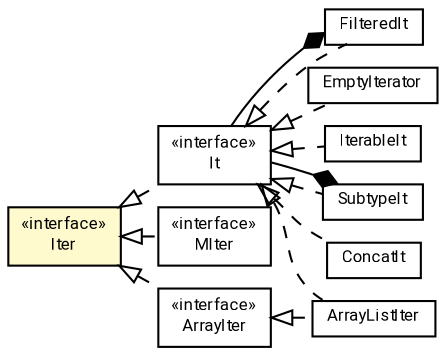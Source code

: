 #!/usr/local/bin/dot
#
# Class diagram 
# Generated by UMLGraph version R5_7_2-60-g0e99a6 (http://www.spinellis.gr/umlgraph/)
#

digraph G {
	graph [fontnames="svg"]
	edge [fontname="Roboto",fontsize=7,labelfontname="Roboto",labelfontsize=7,color="black"];
	node [fontname="Roboto",fontcolor="black",fontsize=8,shape=plaintext,margin=0,width=0,height=0];
	nodesep=0.15;
	ranksep=0.25;
	rankdir=LR;
	// de.lmu.ifi.dbs.elki.utilities.datastructures.iterator.EmptyIterator<O>
	c545531 [label=<<table title="de.lmu.ifi.dbs.elki.utilities.datastructures.iterator.EmptyIterator" border="0" cellborder="1" cellspacing="0" cellpadding="2" href="EmptyIterator.html" target="_parent">
		<tr><td><table border="0" cellspacing="0" cellpadding="1">
		<tr><td align="center" balign="center"> <font face="Roboto">EmptyIterator</font> </td></tr>
		</table></td></tr>
		</table>>, URL="EmptyIterator.html"];
	// de.lmu.ifi.dbs.elki.utilities.datastructures.iterator.Iter
	c545532 [label=<<table title="de.lmu.ifi.dbs.elki.utilities.datastructures.iterator.Iter" border="0" cellborder="1" cellspacing="0" cellpadding="2" bgcolor="LemonChiffon" href="Iter.html" target="_parent">
		<tr><td><table border="0" cellspacing="0" cellpadding="1">
		<tr><td align="center" balign="center"> &#171;interface&#187; </td></tr>
		<tr><td align="center" balign="center"> <font face="Roboto">Iter</font> </td></tr>
		</table></td></tr>
		</table>>, URL="Iter.html"];
	// de.lmu.ifi.dbs.elki.utilities.datastructures.iterator.FilteredIt<O>
	c545533 [label=<<table title="de.lmu.ifi.dbs.elki.utilities.datastructures.iterator.FilteredIt" border="0" cellborder="1" cellspacing="0" cellpadding="2" href="FilteredIt.html" target="_parent">
		<tr><td><table border="0" cellspacing="0" cellpadding="1">
		<tr><td align="center" balign="center"> <font face="Roboto">FilteredIt</font> </td></tr>
		</table></td></tr>
		</table>>, URL="FilteredIt.html"];
	// de.lmu.ifi.dbs.elki.utilities.datastructures.iterator.It<O>
	c545534 [label=<<table title="de.lmu.ifi.dbs.elki.utilities.datastructures.iterator.It" border="0" cellborder="1" cellspacing="0" cellpadding="2" href="It.html" target="_parent">
		<tr><td><table border="0" cellspacing="0" cellpadding="1">
		<tr><td align="center" balign="center"> &#171;interface&#187; </td></tr>
		<tr><td align="center" balign="center"> <font face="Roboto">It</font> </td></tr>
		</table></td></tr>
		</table>>, URL="It.html"];
	// de.lmu.ifi.dbs.elki.utilities.datastructures.iterator.MIter
	c545535 [label=<<table title="de.lmu.ifi.dbs.elki.utilities.datastructures.iterator.MIter" border="0" cellborder="1" cellspacing="0" cellpadding="2" href="MIter.html" target="_parent">
		<tr><td><table border="0" cellspacing="0" cellpadding="1">
		<tr><td align="center" balign="center"> &#171;interface&#187; </td></tr>
		<tr><td align="center" balign="center"> <font face="Roboto">MIter</font> </td></tr>
		</table></td></tr>
		</table>>, URL="MIter.html"];
	// de.lmu.ifi.dbs.elki.utilities.datastructures.iterator.IterableIt<O>
	c545536 [label=<<table title="de.lmu.ifi.dbs.elki.utilities.datastructures.iterator.IterableIt" border="0" cellborder="1" cellspacing="0" cellpadding="2" href="IterableIt.html" target="_parent">
		<tr><td><table border="0" cellspacing="0" cellpadding="1">
		<tr><td align="center" balign="center"> <font face="Roboto">IterableIt</font> </td></tr>
		</table></td></tr>
		</table>>, URL="IterableIt.html"];
	// de.lmu.ifi.dbs.elki.utilities.datastructures.iterator.SubtypeIt<O>
	c545537 [label=<<table title="de.lmu.ifi.dbs.elki.utilities.datastructures.iterator.SubtypeIt" border="0" cellborder="1" cellspacing="0" cellpadding="2" href="SubtypeIt.html" target="_parent">
		<tr><td><table border="0" cellspacing="0" cellpadding="1">
		<tr><td align="center" balign="center"> <font face="Roboto">SubtypeIt</font> </td></tr>
		</table></td></tr>
		</table>>, URL="SubtypeIt.html"];
	// de.lmu.ifi.dbs.elki.utilities.datastructures.iterator.ArrayIter
	c545538 [label=<<table title="de.lmu.ifi.dbs.elki.utilities.datastructures.iterator.ArrayIter" border="0" cellborder="1" cellspacing="0" cellpadding="2" href="ArrayIter.html" target="_parent">
		<tr><td><table border="0" cellspacing="0" cellpadding="1">
		<tr><td align="center" balign="center"> &#171;interface&#187; </td></tr>
		<tr><td align="center" balign="center"> <font face="Roboto">ArrayIter</font> </td></tr>
		</table></td></tr>
		</table>>, URL="ArrayIter.html"];
	// de.lmu.ifi.dbs.elki.utilities.datastructures.iterator.ConcatIt<O>
	c545539 [label=<<table title="de.lmu.ifi.dbs.elki.utilities.datastructures.iterator.ConcatIt" border="0" cellborder="1" cellspacing="0" cellpadding="2" href="ConcatIt.html" target="_parent">
		<tr><td><table border="0" cellspacing="0" cellpadding="1">
		<tr><td align="center" balign="center"> <font face="Roboto">ConcatIt</font> </td></tr>
		</table></td></tr>
		</table>>, URL="ConcatIt.html"];
	// de.lmu.ifi.dbs.elki.utilities.datastructures.iterator.ArrayListIter<O>
	c545540 [label=<<table title="de.lmu.ifi.dbs.elki.utilities.datastructures.iterator.ArrayListIter" border="0" cellborder="1" cellspacing="0" cellpadding="2" href="ArrayListIter.html" target="_parent">
		<tr><td><table border="0" cellspacing="0" cellpadding="1">
		<tr><td align="center" balign="center"> <font face="Roboto">ArrayListIter</font> </td></tr>
		</table></td></tr>
		</table>>, URL="ArrayListIter.html"];
	// de.lmu.ifi.dbs.elki.utilities.datastructures.iterator.EmptyIterator<O> implements de.lmu.ifi.dbs.elki.utilities.datastructures.iterator.It<O>
	c545534 -> c545531 [arrowtail=empty,style=dashed,dir=back,weight=9];
	// de.lmu.ifi.dbs.elki.utilities.datastructures.iterator.FilteredIt<O> implements de.lmu.ifi.dbs.elki.utilities.datastructures.iterator.It<O>
	c545534 -> c545533 [arrowtail=empty,style=dashed,dir=back,weight=9];
	// de.lmu.ifi.dbs.elki.utilities.datastructures.iterator.FilteredIt<O> composed de.lmu.ifi.dbs.elki.utilities.datastructures.iterator.It<O>
	c545533 -> c545534 [arrowhead=none,arrowtail=diamond,dir=back,weight=6];
	// de.lmu.ifi.dbs.elki.utilities.datastructures.iterator.It<O> implements de.lmu.ifi.dbs.elki.utilities.datastructures.iterator.Iter
	c545532 -> c545534 [arrowtail=empty,style=dashed,dir=back,weight=9];
	// de.lmu.ifi.dbs.elki.utilities.datastructures.iterator.MIter implements de.lmu.ifi.dbs.elki.utilities.datastructures.iterator.Iter
	c545532 -> c545535 [arrowtail=empty,style=dashed,dir=back,weight=9];
	// de.lmu.ifi.dbs.elki.utilities.datastructures.iterator.IterableIt<O> implements de.lmu.ifi.dbs.elki.utilities.datastructures.iterator.It<O>
	c545534 -> c545536 [arrowtail=empty,style=dashed,dir=back,weight=9];
	// de.lmu.ifi.dbs.elki.utilities.datastructures.iterator.SubtypeIt<O> implements de.lmu.ifi.dbs.elki.utilities.datastructures.iterator.It<O>
	c545534 -> c545537 [arrowtail=empty,style=dashed,dir=back,weight=9];
	// de.lmu.ifi.dbs.elki.utilities.datastructures.iterator.SubtypeIt<O> composed de.lmu.ifi.dbs.elki.utilities.datastructures.iterator.It<O>
	c545537 -> c545534 [arrowhead=none,arrowtail=diamond,dir=back,weight=6];
	// de.lmu.ifi.dbs.elki.utilities.datastructures.iterator.ArrayIter implements de.lmu.ifi.dbs.elki.utilities.datastructures.iterator.Iter
	c545532 -> c545538 [arrowtail=empty,style=dashed,dir=back,weight=9];
	// de.lmu.ifi.dbs.elki.utilities.datastructures.iterator.ConcatIt<O> implements de.lmu.ifi.dbs.elki.utilities.datastructures.iterator.It<O>
	c545534 -> c545539 [arrowtail=empty,style=dashed,dir=back,weight=9];
	// de.lmu.ifi.dbs.elki.utilities.datastructures.iterator.ArrayListIter<O> implements de.lmu.ifi.dbs.elki.utilities.datastructures.iterator.ArrayIter
	c545538 -> c545540 [arrowtail=empty,style=dashed,dir=back,weight=9];
	// de.lmu.ifi.dbs.elki.utilities.datastructures.iterator.ArrayListIter<O> implements de.lmu.ifi.dbs.elki.utilities.datastructures.iterator.It<O>
	c545534 -> c545540 [arrowtail=empty,style=dashed,dir=back,weight=9];
}

